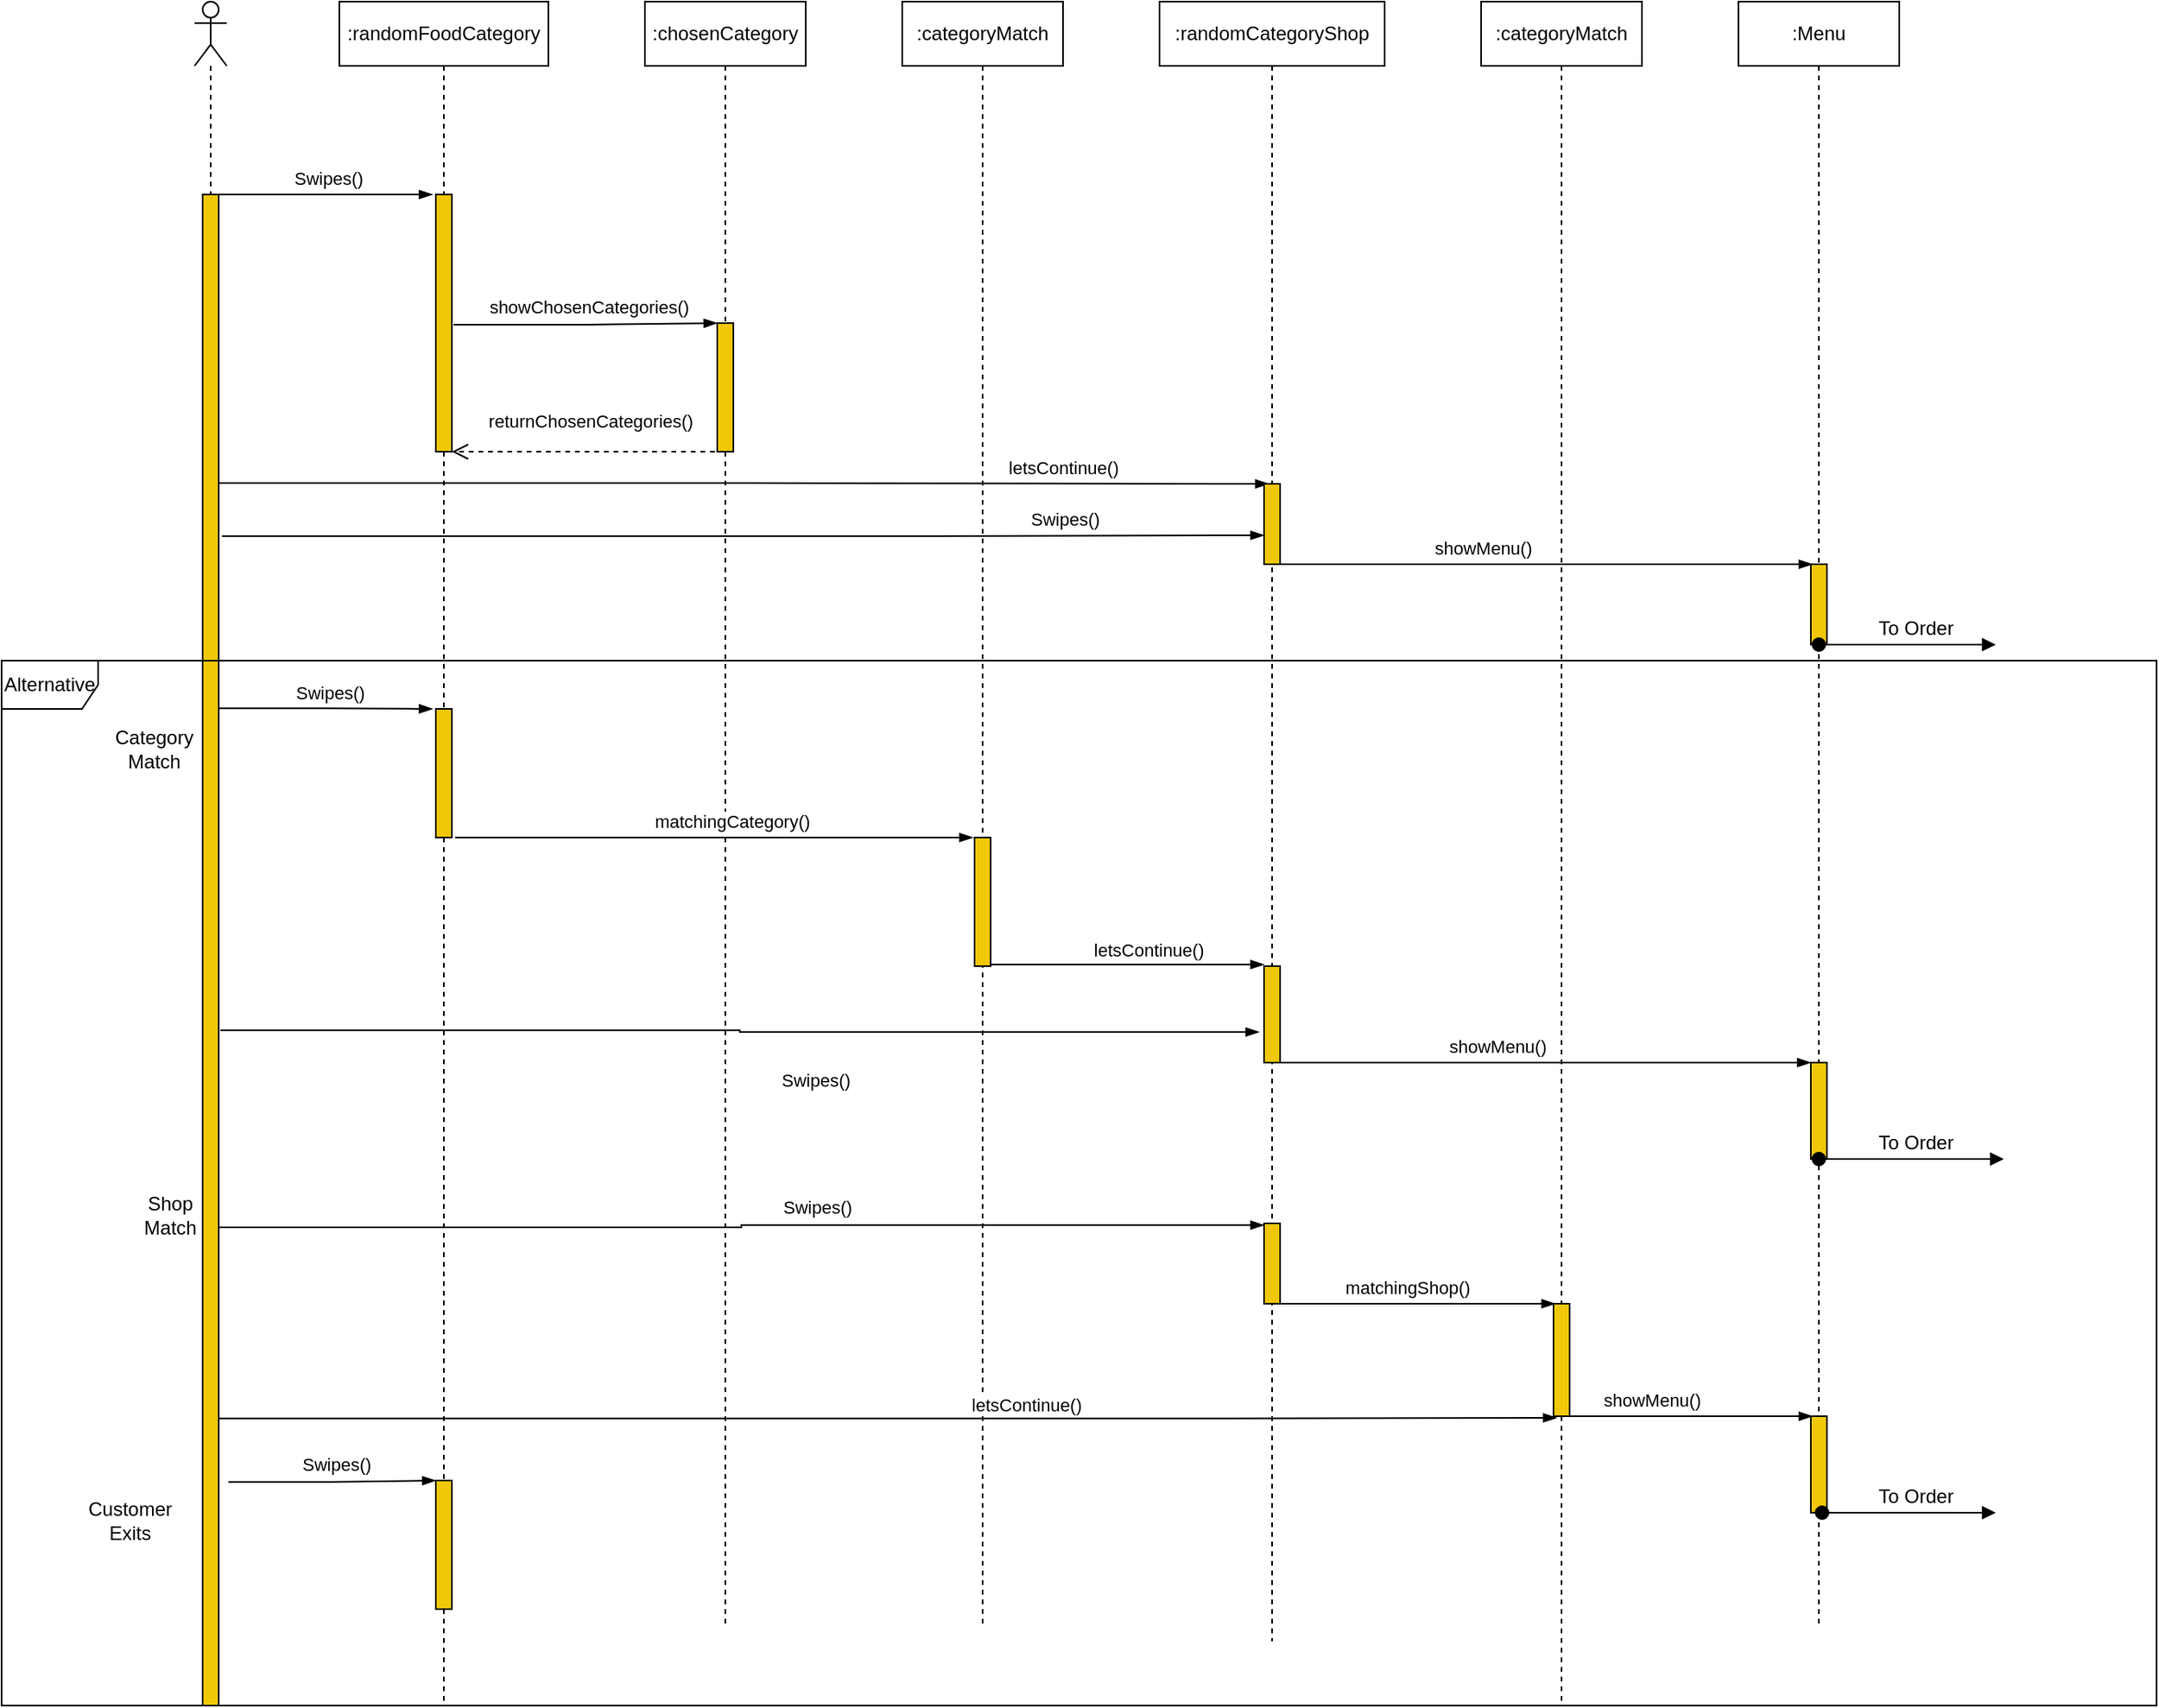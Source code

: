 <mxfile version="17.5.0" type="device"><diagram id="kgpKYQtTHZ0yAKxKKP6v" name="Page-1"><mxGraphModel dx="2599" dy="1078" grid="1" gridSize="10" guides="1" tooltips="1" connect="1" arrows="1" fold="1" page="1" pageScale="1" pageWidth="850" pageHeight="1100" math="0" shadow="0"><root><mxCell id="0"/><mxCell id="1" parent="0"/><mxCell id="A1J9LjesZZV4Xb1OUZe6-3" value="Πελάτες&amp;nbsp;" style="shape=umlLifeline;participant=umlActor;perimeter=lifelinePerimeter;whiteSpace=wrap;html=1;container=1;collapsible=0;recursiveResize=0;verticalAlign=top;spacingTop=36;outlineConnect=0;fillColor=none;fontColor=none;noLabel=1;" parent="1" vertex="1"><mxGeometry x="80" y="40" width="20" height="1060" as="geometry"/></mxCell><mxCell id="A1J9LjesZZV4Xb1OUZe6-5" value="" style="html=1;points=[];perimeter=orthogonalPerimeter;fillColor=#F0C808;" parent="A1J9LjesZZV4Xb1OUZe6-3" vertex="1"><mxGeometry x="5" y="120" width="10" height="940" as="geometry"/></mxCell><mxCell id="A1J9LjesZZV4Xb1OUZe6-13" value="" style="edgeStyle=elbowEdgeStyle;fontSize=12;html=1;endArrow=blockThin;endFill=1;rounded=0;exitX=1.1;exitY=0.506;exitDx=0;exitDy=0;exitPerimeter=0;entryX=0;entryY=0;entryDx=0;entryDy=0;entryPerimeter=0;" parent="1" source="A1J9LjesZZV4Xb1OUZe6-6" target="A1J9LjesZZV4Xb1OUZe6-12" edge="1"><mxGeometry width="160" relative="1" as="geometry"><mxPoint x="220" y="290" as="sourcePoint"/><mxPoint x="370" y="240" as="targetPoint"/><Array as="points"/></mxGeometry></mxCell><mxCell id="A1J9LjesZZV4Xb1OUZe6-14" value="showChosenCategories()" style="edgeLabel;html=1;align=center;verticalAlign=middle;resizable=0;points=[];" parent="A1J9LjesZZV4Xb1OUZe6-13" vertex="1" connectable="0"><mxGeometry x="0.221" y="3" relative="1" as="geometry"><mxPoint x="-16" y="-7" as="offset"/></mxGeometry></mxCell><mxCell id="A1J9LjesZZV4Xb1OUZe6-29" value="" style="edgeStyle=elbowEdgeStyle;fontSize=12;html=1;endArrow=blockThin;endFill=1;rounded=0;entryX=0.3;entryY=0;entryDx=0;entryDy=0;entryPerimeter=0;exitX=1;exitY=0.191;exitDx=0;exitDy=0;exitPerimeter=0;" parent="1" source="A1J9LjesZZV4Xb1OUZe6-5" target="A1J9LjesZZV4Xb1OUZe6-16" edge="1"><mxGeometry width="160" relative="1" as="geometry"><mxPoint x="100" y="330" as="sourcePoint"/><mxPoint x="530" y="320" as="targetPoint"/><Array as="points"/></mxGeometry></mxCell><mxCell id="A1J9LjesZZV4Xb1OUZe6-30" value="letsContinue()" style="edgeLabel;html=1;align=center;verticalAlign=middle;resizable=0;points=[];" parent="A1J9LjesZZV4Xb1OUZe6-29" vertex="1" connectable="0"><mxGeometry x="0.221" y="3" relative="1" as="geometry"><mxPoint x="126" y="-7" as="offset"/></mxGeometry></mxCell><mxCell id="A1J9LjesZZV4Xb1OUZe6-63" value="" style="edgeStyle=elbowEdgeStyle;fontSize=12;html=1;endArrow=blockThin;endFill=1;rounded=0;entryX=-0.2;entryY=0;entryDx=0;entryDy=0;entryPerimeter=0;exitX=0.6;exitY=0;exitDx=0;exitDy=0;exitPerimeter=0;" parent="1" target="A1J9LjesZZV4Xb1OUZe6-6" edge="1" source="A1J9LjesZZV4Xb1OUZe6-5"><mxGeometry width="160" relative="1" as="geometry"><mxPoint x="100" y="160" as="sourcePoint"/><mxPoint x="230" y="163" as="targetPoint"/><Array as="points"/></mxGeometry></mxCell><mxCell id="A1J9LjesZZV4Xb1OUZe6-64" value="Swipes()" style="edgeLabel;html=1;align=center;verticalAlign=middle;resizable=0;points=[];" parent="A1J9LjesZZV4Xb1OUZe6-63" vertex="1" connectable="0"><mxGeometry x="0.221" y="3" relative="1" as="geometry"><mxPoint x="-12" y="-7" as="offset"/></mxGeometry></mxCell><mxCell id="A1J9LjesZZV4Xb1OUZe6-68" value=":randomFoodCategory" style="shape=umlLifeline;perimeter=lifelinePerimeter;whiteSpace=wrap;html=1;container=1;collapsible=0;recursiveResize=0;outlineConnect=0;strokeColor=default;fillColor=none;" parent="1" vertex="1"><mxGeometry x="170" y="40" width="130" height="1060" as="geometry"/></mxCell><mxCell id="A1J9LjesZZV4Xb1OUZe6-6" value="" style="html=1;points=[];perimeter=orthogonalPerimeter;fillColor=#F0C808;" parent="A1J9LjesZZV4Xb1OUZe6-68" vertex="1"><mxGeometry x="60" y="120" width="10" height="160" as="geometry"/></mxCell><mxCell id="A1J9LjesZZV4Xb1OUZe6-110" value="" style="html=1;points=[];perimeter=orthogonalPerimeter;fillColor=#F0C808;" parent="A1J9LjesZZV4Xb1OUZe6-68" vertex="1"><mxGeometry x="60" y="920" width="10" height="80" as="geometry"/></mxCell><mxCell id="A1J9LjesZZV4Xb1OUZe6-69" value=":chosenCategory" style="shape=umlLifeline;perimeter=lifelinePerimeter;whiteSpace=wrap;html=1;container=1;collapsible=0;recursiveResize=0;outlineConnect=0;strokeColor=default;fillColor=none;" parent="1" vertex="1"><mxGeometry x="360" y="40" width="100" height="1010" as="geometry"/></mxCell><mxCell id="A1J9LjesZZV4Xb1OUZe6-12" value="" style="html=1;points=[];perimeter=orthogonalPerimeter;fillColor=#F0C808;" parent="A1J9LjesZZV4Xb1OUZe6-69" vertex="1"><mxGeometry x="45" y="200" width="10" height="80" as="geometry"/></mxCell><mxCell id="A1J9LjesZZV4Xb1OUZe6-70" value=":randomCategoryShop" style="shape=umlLifeline;perimeter=lifelinePerimeter;whiteSpace=wrap;html=1;container=1;collapsible=0;recursiveResize=0;outlineConnect=0;strokeColor=default;fillColor=none;" parent="1" vertex="1"><mxGeometry x="680" y="40" width="140" height="1020" as="geometry"/></mxCell><mxCell id="A1J9LjesZZV4Xb1OUZe6-16" value="" style="html=1;points=[];perimeter=orthogonalPerimeter;fillColor=#F0C808;" parent="A1J9LjesZZV4Xb1OUZe6-70" vertex="1"><mxGeometry x="65" y="300" width="10" height="50" as="geometry"/></mxCell><mxCell id="A1J9LjesZZV4Xb1OUZe6-90" value="" style="html=1;points=[];perimeter=orthogonalPerimeter;fillColor=#F0C808;" parent="A1J9LjesZZV4Xb1OUZe6-70" vertex="1"><mxGeometry x="65" y="600" width="10" height="60" as="geometry"/></mxCell><mxCell id="A1J9LjesZZV4Xb1OUZe6-82" value="Shop Match" style="text;html=1;strokeColor=none;fillColor=none;align=center;verticalAlign=middle;whiteSpace=wrap;rounded=0;" parent="A1J9LjesZZV4Xb1OUZe6-70" vertex="1"><mxGeometry x="-645" y="740" width="60" height="30" as="geometry"/></mxCell><mxCell id="A1J9LjesZZV4Xb1OUZe6-99" value="" style="html=1;points=[];perimeter=orthogonalPerimeter;fillColor=#F0C808;" parent="A1J9LjesZZV4Xb1OUZe6-70" vertex="1"><mxGeometry x="65" y="760" width="10" height="50" as="geometry"/></mxCell><mxCell id="A1J9LjesZZV4Xb1OUZe6-100" value="" style="edgeStyle=elbowEdgeStyle;fontSize=12;html=1;endArrow=blockThin;endFill=1;rounded=0;entryX=0;entryY=0.022;entryDx=0;entryDy=0;entryPerimeter=0;exitX=1;exitY=0.75;exitDx=0;exitDy=0;" parent="A1J9LjesZZV4Xb1OUZe6-70" edge="1" target="A1J9LjesZZV4Xb1OUZe6-99" source="A1J9LjesZZV4Xb1OUZe6-82"><mxGeometry width="160" relative="1" as="geometry"><mxPoint x="-580" y="721" as="sourcePoint"/><mxPoint x="50" y="720" as="targetPoint"/><Array as="points"/></mxGeometry></mxCell><mxCell id="A1J9LjesZZV4Xb1OUZe6-101" value="Swipes()" style="edgeLabel;html=1;align=center;verticalAlign=middle;resizable=0;points=[];" parent="A1J9LjesZZV4Xb1OUZe6-100" vertex="1" connectable="0"><mxGeometry x="0.221" y="3" relative="1" as="geometry"><mxPoint x="-25" y="-87" as="offset"/></mxGeometry></mxCell><mxCell id="d0V508NxYRKQPiwXpd4a-23" value="Swipes()" style="edgeLabel;html=1;align=center;verticalAlign=middle;resizable=0;points=[];" vertex="1" connectable="0" parent="A1J9LjesZZV4Xb1OUZe6-100"><mxGeometry x="0.221" y="3" relative="1" as="geometry"><mxPoint x="-24" y="-8" as="offset"/></mxGeometry></mxCell><mxCell id="A1J9LjesZZV4Xb1OUZe6-71" value=":categoryMatch" style="shape=umlLifeline;perimeter=lifelinePerimeter;whiteSpace=wrap;html=1;container=1;collapsible=0;recursiveResize=0;outlineConnect=0;strokeColor=default;fillColor=none;" parent="1" vertex="1"><mxGeometry x="520" y="40" width="100" height="1010" as="geometry"/></mxCell><mxCell id="A1J9LjesZZV4Xb1OUZe6-87" value="" style="html=1;points=[];perimeter=orthogonalPerimeter;fillColor=#F0C808;" parent="A1J9LjesZZV4Xb1OUZe6-71" vertex="1"><mxGeometry x="45" y="520" width="10" height="80" as="geometry"/></mxCell><mxCell id="A1J9LjesZZV4Xb1OUZe6-74" value="Category Match" style="text;html=1;strokeColor=none;fillColor=none;align=center;verticalAlign=middle;whiteSpace=wrap;rounded=0;" parent="1" vertex="1"><mxGeometry x="25" y="490" width="60" height="30" as="geometry"/></mxCell><mxCell id="A1J9LjesZZV4Xb1OUZe6-84" value="" style="edgeStyle=elbowEdgeStyle;fontSize=12;html=1;endArrow=blockThin;endFill=1;rounded=0;entryX=-0.2;entryY=0;entryDx=0;entryDy=0;entryPerimeter=0;exitX=1;exitY=0.34;exitDx=0;exitDy=0;exitPerimeter=0;" parent="1" target="A1J9LjesZZV4Xb1OUZe6-86" edge="1" source="A1J9LjesZZV4Xb1OUZe6-5"><mxGeometry width="160" relative="1" as="geometry"><mxPoint x="100" y="480" as="sourcePoint"/><mxPoint x="230" y="473" as="targetPoint"/><Array as="points"/></mxGeometry></mxCell><mxCell id="A1J9LjesZZV4Xb1OUZe6-85" value="Swipes()" style="edgeLabel;html=1;align=center;verticalAlign=middle;resizable=0;points=[];" parent="A1J9LjesZZV4Xb1OUZe6-84" vertex="1" connectable="0"><mxGeometry x="0.221" y="3" relative="1" as="geometry"><mxPoint x="-12" y="-7" as="offset"/></mxGeometry></mxCell><mxCell id="A1J9LjesZZV4Xb1OUZe6-86" value="" style="html=1;points=[];perimeter=orthogonalPerimeter;fillColor=#F0C808;" parent="1" vertex="1"><mxGeometry x="230" y="480" width="10" height="80" as="geometry"/></mxCell><mxCell id="A1J9LjesZZV4Xb1OUZe6-88" value="" style="edgeStyle=elbowEdgeStyle;fontSize=12;html=1;endArrow=blockThin;endFill=1;rounded=0;exitX=1.2;exitY=1;exitDx=0;exitDy=0;exitPerimeter=0;entryX=-0.1;entryY=0;entryDx=0;entryDy=0;entryPerimeter=0;" parent="1" source="A1J9LjesZZV4Xb1OUZe6-86" target="A1J9LjesZZV4Xb1OUZe6-87" edge="1"><mxGeometry width="160" relative="1" as="geometry"><mxPoint x="416" y="330" as="sourcePoint"/><mxPoint x="748" y="330" as="targetPoint"/><Array as="points"/></mxGeometry></mxCell><mxCell id="A1J9LjesZZV4Xb1OUZe6-89" value="matchingCategory()" style="edgeLabel;html=1;align=center;verticalAlign=middle;resizable=0;points=[];" parent="A1J9LjesZZV4Xb1OUZe6-88" vertex="1" connectable="0"><mxGeometry x="0.221" y="3" relative="1" as="geometry"><mxPoint x="-25" y="-7" as="offset"/></mxGeometry></mxCell><mxCell id="A1J9LjesZZV4Xb1OUZe6-91" value="" style="edgeStyle=elbowEdgeStyle;fontSize=12;html=1;endArrow=blockThin;endFill=1;rounded=0;exitX=1;exitY=0.988;exitDx=0;exitDy=0;exitPerimeter=0;entryX=0;entryY=-0.017;entryDx=0;entryDy=0;entryPerimeter=0;" parent="1" source="A1J9LjesZZV4Xb1OUZe6-87" edge="1" target="A1J9LjesZZV4Xb1OUZe6-90"><mxGeometry width="160" relative="1" as="geometry"><mxPoint x="750" y="370" as="sourcePoint"/><mxPoint x="740" y="640" as="targetPoint"/><Array as="points"><mxPoint x="670" y="660"/></Array></mxGeometry></mxCell><mxCell id="A1J9LjesZZV4Xb1OUZe6-92" value="letsContinue()" style="edgeLabel;html=1;align=center;verticalAlign=middle;resizable=0;points=[];" parent="A1J9LjesZZV4Xb1OUZe6-91" vertex="1" connectable="0"><mxGeometry x="0.221" y="3" relative="1" as="geometry"><mxPoint x="-6" y="-6" as="offset"/></mxGeometry></mxCell><mxCell id="A1J9LjesZZV4Xb1OUZe6-93" value="" style="edgeStyle=elbowEdgeStyle;fontSize=12;html=1;endArrow=blockThin;endFill=1;rounded=0;exitX=1.1;exitY=0.553;exitDx=0;exitDy=0;exitPerimeter=0;entryX=-0.3;entryY=0.683;entryDx=0;entryDy=0;entryPerimeter=0;" parent="1" source="A1J9LjesZZV4Xb1OUZe6-5" target="A1J9LjesZZV4Xb1OUZe6-90" edge="1"><mxGeometry width="160" relative="1" as="geometry"><mxPoint x="252" y="570" as="sourcePoint"/><mxPoint x="740" y="680" as="targetPoint"/><Array as="points"/></mxGeometry></mxCell><mxCell id="A1J9LjesZZV4Xb1OUZe6-83" value="Customer Exits" style="text;html=1;strokeColor=none;fillColor=none;align=center;verticalAlign=middle;whiteSpace=wrap;rounded=0;" parent="1" vertex="1"><mxGeometry x="10" y="970" width="60" height="30" as="geometry"/></mxCell><mxCell id="A1J9LjesZZV4Xb1OUZe6-112" value="To Order" style="text;html=1;align=center;verticalAlign=middle;resizable=0;points=[];autosize=1;strokeColor=none;fillColor=none;fontColor=none;" parent="1" vertex="1"><mxGeometry x="1120" y="420" width="60" height="20" as="geometry"/></mxCell><mxCell id="A1J9LjesZZV4Xb1OUZe6-114" value="To Order" style="text;html=1;align=center;verticalAlign=middle;resizable=0;points=[];autosize=1;strokeColor=none;fillColor=none;fontColor=none;" parent="1" vertex="1"><mxGeometry x="1120" y="740" width="60" height="20" as="geometry"/></mxCell><mxCell id="A1J9LjesZZV4Xb1OUZe6-118" value="returnChosenCategories()" style="html=1;verticalAlign=bottom;endArrow=open;dashed=1;endSize=8;rounded=0;sketch=0;fontColor=none;strokeColor=default;" parent="1" source="A1J9LjesZZV4Xb1OUZe6-69" target="A1J9LjesZZV4Xb1OUZe6-6" edge="1"><mxGeometry x="-0.003" y="-10" relative="1" as="geometry"><mxPoint x="370" y="350" as="sourcePoint"/><mxPoint x="290" y="350" as="targetPoint"/><mxPoint x="1" as="offset"/></mxGeometry></mxCell><mxCell id="d0V508NxYRKQPiwXpd4a-6" value=":Menu" style="shape=umlLifeline;perimeter=lifelinePerimeter;whiteSpace=wrap;html=1;container=1;collapsible=0;recursiveResize=0;outlineConnect=0;strokeColor=default;fillColor=none;" vertex="1" parent="1"><mxGeometry x="1040" y="40" width="100" height="1010" as="geometry"/></mxCell><mxCell id="d0V508NxYRKQPiwXpd4a-7" value="" style="html=1;points=[];perimeter=orthogonalPerimeter;fillColor=#F0C808;" vertex="1" parent="d0V508NxYRKQPiwXpd4a-6"><mxGeometry x="45" y="350" width="10" height="50" as="geometry"/></mxCell><mxCell id="A1J9LjesZZV4Xb1OUZe6-111" value="" style="html=1;verticalAlign=bottom;startArrow=oval;startFill=1;endArrow=block;startSize=8;rounded=0;shadow=0;labelBorderColor=none;sketch=0;fontFamily=Times New Roman;fontColor=default;" parent="d0V508NxYRKQPiwXpd4a-6" edge="1" source="d0V508NxYRKQPiwXpd4a-6"><mxGeometry width="60" relative="1" as="geometry"><mxPoint x="55" y="410" as="sourcePoint"/><mxPoint x="160" y="400" as="targetPoint"/><Array as="points"><mxPoint x="140" y="400"/></Array></mxGeometry></mxCell><mxCell id="d0V508NxYRKQPiwXpd4a-18" value="" style="html=1;points=[];perimeter=orthogonalPerimeter;fillColor=#F0C808;" vertex="1" parent="d0V508NxYRKQPiwXpd4a-6"><mxGeometry x="45" y="660" width="10" height="60" as="geometry"/></mxCell><mxCell id="A1J9LjesZZV4Xb1OUZe6-113" value="" style="html=1;verticalAlign=bottom;startArrow=oval;startFill=1;endArrow=block;startSize=8;rounded=0;shadow=0;labelBorderColor=none;sketch=0;fontFamily=Times New Roman;fontColor=default;" parent="d0V508NxYRKQPiwXpd4a-6" edge="1"><mxGeometry width="60" relative="1" as="geometry"><mxPoint x="50" y="720" as="sourcePoint"/><mxPoint x="165" y="720" as="targetPoint"/></mxGeometry></mxCell><mxCell id="d0V508NxYRKQPiwXpd4a-27" value="" style="html=1;points=[];perimeter=orthogonalPerimeter;fillColor=#F0C808;" vertex="1" parent="d0V508NxYRKQPiwXpd4a-6"><mxGeometry x="45" y="880" width="10" height="60" as="geometry"/></mxCell><mxCell id="d0V508NxYRKQPiwXpd4a-28" value="" style="html=1;verticalAlign=bottom;startArrow=oval;startFill=1;endArrow=block;startSize=8;rounded=0;shadow=0;labelBorderColor=none;sketch=0;fontFamily=Times New Roman;fontColor=default;exitX=0.7;exitY=1;exitDx=0;exitDy=0;exitPerimeter=0;" edge="1" parent="d0V508NxYRKQPiwXpd4a-6" source="d0V508NxYRKQPiwXpd4a-27"><mxGeometry width="60" relative="1" as="geometry"><mxPoint x="55" y="900" as="sourcePoint"/><mxPoint x="160" y="940" as="targetPoint"/></mxGeometry></mxCell><mxCell id="A1J9LjesZZV4Xb1OUZe6-108" value="" style="edgeStyle=elbowEdgeStyle;fontSize=12;html=1;endArrow=blockThin;endFill=1;rounded=0;entryX=0;entryY=0.64;entryDx=0;entryDy=0;entryPerimeter=0;exitX=1.2;exitY=0.226;exitDx=0;exitDy=0;exitPerimeter=0;" parent="1" target="A1J9LjesZZV4Xb1OUZe6-16" edge="1" source="A1J9LjesZZV4Xb1OUZe6-5"><mxGeometry width="160" relative="1" as="geometry"><mxPoint x="100" y="361" as="sourcePoint"/><mxPoint x="230" y="953" as="targetPoint"/><Array as="points"><mxPoint x="540" y="355"/><mxPoint x="230" y="890"/><mxPoint x="220" y="920"/></Array></mxGeometry></mxCell><mxCell id="A1J9LjesZZV4Xb1OUZe6-109" value="Swipes()" style="edgeLabel;html=1;align=center;verticalAlign=middle;resizable=0;points=[];" parent="A1J9LjesZZV4Xb1OUZe6-108" vertex="1" connectable="0"><mxGeometry x="0.221" y="3" relative="1" as="geometry"><mxPoint x="128" y="-8" as="offset"/></mxGeometry></mxCell><mxCell id="d0V508NxYRKQPiwXpd4a-16" value="" style="edgeStyle=elbowEdgeStyle;fontSize=12;html=1;endArrow=blockThin;endFill=1;rounded=0;entryX=0.1;entryY=0;entryDx=0;entryDy=0;entryPerimeter=0;exitX=0.8;exitY=1;exitDx=0;exitDy=0;exitPerimeter=0;" edge="1" parent="1" source="A1J9LjesZZV4Xb1OUZe6-16" target="d0V508NxYRKQPiwXpd4a-7"><mxGeometry width="160" relative="1" as="geometry"><mxPoint x="600" y="380" as="sourcePoint"/><mxPoint x="900" y="380" as="targetPoint"/><Array as="points"/></mxGeometry></mxCell><mxCell id="d0V508NxYRKQPiwXpd4a-17" value="showMenu()" style="edgeLabel;html=1;align=center;verticalAlign=middle;resizable=0;points=[];" vertex="1" connectable="0" parent="d0V508NxYRKQPiwXpd4a-16"><mxGeometry x="0.221" y="3" relative="1" as="geometry"><mxPoint x="-76" y="-7" as="offset"/></mxGeometry></mxCell><mxCell id="d0V508NxYRKQPiwXpd4a-19" value="" style="edgeStyle=elbowEdgeStyle;fontSize=12;html=1;endArrow=blockThin;endFill=1;rounded=0;exitX=0.8;exitY=1;exitDx=0;exitDy=0;exitPerimeter=0;entryX=0;entryY=0;entryDx=0;entryDy=0;entryPerimeter=0;" edge="1" parent="1" source="A1J9LjesZZV4Xb1OUZe6-90" target="d0V508NxYRKQPiwXpd4a-18"><mxGeometry width="160" relative="1" as="geometry"><mxPoint x="760" y="700" as="sourcePoint"/><mxPoint x="920" y="700" as="targetPoint"/><Array as="points"/></mxGeometry></mxCell><mxCell id="d0V508NxYRKQPiwXpd4a-20" value="showMenu()" style="edgeLabel;html=1;align=center;verticalAlign=middle;resizable=0;points=[];" vertex="1" connectable="0" parent="d0V508NxYRKQPiwXpd4a-19"><mxGeometry x="0.221" y="3" relative="1" as="geometry"><mxPoint x="-66" y="-7" as="offset"/></mxGeometry></mxCell><mxCell id="d0V508NxYRKQPiwXpd4a-21" value=":categoryMatch" style="shape=umlLifeline;perimeter=lifelinePerimeter;whiteSpace=wrap;html=1;container=1;collapsible=0;recursiveResize=0;outlineConnect=0;strokeColor=default;fillColor=none;" vertex="1" parent="1"><mxGeometry x="880" y="40" width="100" height="1060" as="geometry"/></mxCell><mxCell id="d0V508NxYRKQPiwXpd4a-24" value="" style="html=1;points=[];perimeter=orthogonalPerimeter;fillColor=#F0C808;" vertex="1" parent="d0V508NxYRKQPiwXpd4a-21"><mxGeometry x="45" y="810" width="10" height="70" as="geometry"/></mxCell><mxCell id="A1J9LjesZZV4Xb1OUZe6-73" value="Alternative" style="shape=umlFrame;whiteSpace=wrap;html=1;strokeColor=default;fillColor=none;" parent="d0V508NxYRKQPiwXpd4a-21" vertex="1"><mxGeometry x="-920" y="410" width="1340" height="650" as="geometry"/></mxCell><mxCell id="d0V508NxYRKQPiwXpd4a-25" value="" style="edgeStyle=elbowEdgeStyle;fontSize=12;html=1;endArrow=blockThin;endFill=1;rounded=0;exitX=0.9;exitY=1;exitDx=0;exitDy=0;exitPerimeter=0;entryX=0.1;entryY=0;entryDx=0;entryDy=0;entryPerimeter=0;" edge="1" parent="1" source="A1J9LjesZZV4Xb1OUZe6-99" target="d0V508NxYRKQPiwXpd4a-24"><mxGeometry width="160" relative="1" as="geometry"><mxPoint x="760" y="810" as="sourcePoint"/><mxPoint x="920" y="810" as="targetPoint"/><Array as="points"><mxPoint x="830" y="820"/></Array></mxGeometry></mxCell><mxCell id="d0V508NxYRKQPiwXpd4a-26" value="matchingShop()" style="edgeLabel;html=1;align=center;verticalAlign=middle;resizable=0;points=[];" vertex="1" connectable="0" parent="d0V508NxYRKQPiwXpd4a-25"><mxGeometry x="0.221" y="3" relative="1" as="geometry"><mxPoint x="-25" y="-7" as="offset"/></mxGeometry></mxCell><mxCell id="d0V508NxYRKQPiwXpd4a-29" value="To Order" style="text;html=1;align=center;verticalAlign=middle;resizable=0;points=[];autosize=1;strokeColor=none;fillColor=none;fontColor=none;" vertex="1" parent="1"><mxGeometry x="1120" y="960" width="60" height="20" as="geometry"/></mxCell><mxCell id="d0V508NxYRKQPiwXpd4a-31" value="" style="edgeStyle=elbowEdgeStyle;fontSize=12;html=1;endArrow=blockThin;endFill=1;rounded=0;exitX=1;exitY=0.81;exitDx=0;exitDy=0;exitPerimeter=0;entryX=0.2;entryY=1.014;entryDx=0;entryDy=0;entryPerimeter=0;" edge="1" parent="1" source="A1J9LjesZZV4Xb1OUZe6-5" target="d0V508NxYRKQPiwXpd4a-24"><mxGeometry width="160" relative="1" as="geometry"><mxPoint x="100" y="880" as="sourcePoint"/><mxPoint x="930" y="880" as="targetPoint"/><Array as="points"><mxPoint x="680" y="670"/></Array></mxGeometry></mxCell><mxCell id="d0V508NxYRKQPiwXpd4a-32" value="letsContinue()" style="edgeLabel;html=1;align=center;verticalAlign=middle;resizable=0;points=[];" vertex="1" connectable="0" parent="d0V508NxYRKQPiwXpd4a-31"><mxGeometry x="0.221" y="3" relative="1" as="geometry"><mxPoint x="-6" y="-6" as="offset"/></mxGeometry></mxCell><mxCell id="d0V508NxYRKQPiwXpd4a-34" value="" style="edgeStyle=elbowEdgeStyle;fontSize=12;html=1;endArrow=blockThin;endFill=1;rounded=0;entryX=0.1;entryY=0;entryDx=0;entryDy=0;entryPerimeter=0;exitX=0.5;exitY=1;exitDx=0;exitDy=0;exitPerimeter=0;" edge="1" parent="1" source="d0V508NxYRKQPiwXpd4a-24" target="d0V508NxYRKQPiwXpd4a-27"><mxGeometry width="160" relative="1" as="geometry"><mxPoint x="940" y="880" as="sourcePoint"/><mxPoint x="1080" y="880" as="targetPoint"/><Array as="points"/></mxGeometry></mxCell><mxCell id="d0V508NxYRKQPiwXpd4a-35" value="showMenu()" style="edgeLabel;html=1;align=center;verticalAlign=middle;resizable=0;points=[];" vertex="1" connectable="0" parent="d0V508NxYRKQPiwXpd4a-34"><mxGeometry x="0.221" y="3" relative="1" as="geometry"><mxPoint x="-39" y="-7" as="offset"/></mxGeometry></mxCell><mxCell id="d0V508NxYRKQPiwXpd4a-36" value="" style="edgeStyle=elbowEdgeStyle;fontSize=12;html=1;endArrow=blockThin;endFill=1;rounded=0;exitX=1.6;exitY=0.852;exitDx=0;exitDy=0;exitPerimeter=0;" edge="1" parent="1" source="A1J9LjesZZV4Xb1OUZe6-5"><mxGeometry width="160" relative="1" as="geometry"><mxPoint x="105" y="490.4" as="sourcePoint"/><mxPoint x="230" y="960" as="targetPoint"/><Array as="points"/></mxGeometry></mxCell><mxCell id="d0V508NxYRKQPiwXpd4a-37" value="Swipes()" style="edgeLabel;html=1;align=center;verticalAlign=middle;resizable=0;points=[];" vertex="1" connectable="0" parent="d0V508NxYRKQPiwXpd4a-36"><mxGeometry x="0.221" y="3" relative="1" as="geometry"><mxPoint x="-12" y="-7" as="offset"/></mxGeometry></mxCell></root></mxGraphModel></diagram></mxfile>